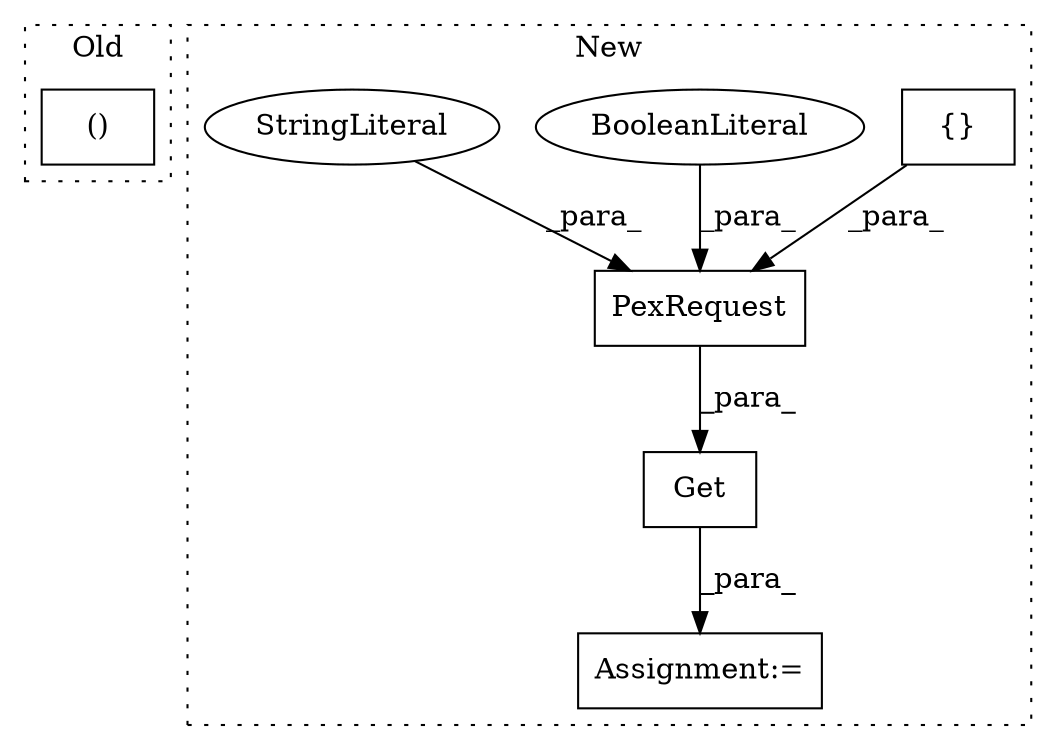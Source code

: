 digraph G {
subgraph cluster0 {
1 [label="()" a="106" s="6552" l="53" shape="box"];
label = "Old";
style="dotted";
}
subgraph cluster1 {
2 [label="PexRequest" a="32" s="8125,8253" l="11,1" shape="box"];
3 [label="{}" a="4" s="8173,8218" l="1,1" shape="box"];
4 [label="Get" a="32" s="8113,8254" l="4,1" shape="box"];
5 [label="BooleanLiteral" a="9" s="8159" l="4" shape="ellipse"];
6 [label="StringLiteral" a="45" s="8136" l="22" shape="ellipse"];
7 [label="Assignment:=" a="7" s="8315" l="2" shape="box"];
label = "New";
style="dotted";
}
2 -> 4 [label="_para_"];
3 -> 2 [label="_para_"];
4 -> 7 [label="_para_"];
5 -> 2 [label="_para_"];
6 -> 2 [label="_para_"];
}
